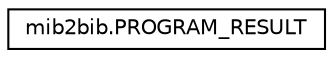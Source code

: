 digraph "Graphical Class Hierarchy"
{
  edge [fontname="Helvetica",fontsize="10",labelfontname="Helvetica",labelfontsize="10"];
  node [fontname="Helvetica",fontsize="10",shape=record];
  rankdir="LR";
  Node1 [label="mib2bib.PROGRAM_RESULT",height=0.2,width=0.4,color="black", fillcolor="white", style="filled",URL="$enummib2bib_1_1mib2bib_1_1_p_r_o_g_r_a_m___r_e_s_u_l_t.html"];
}
